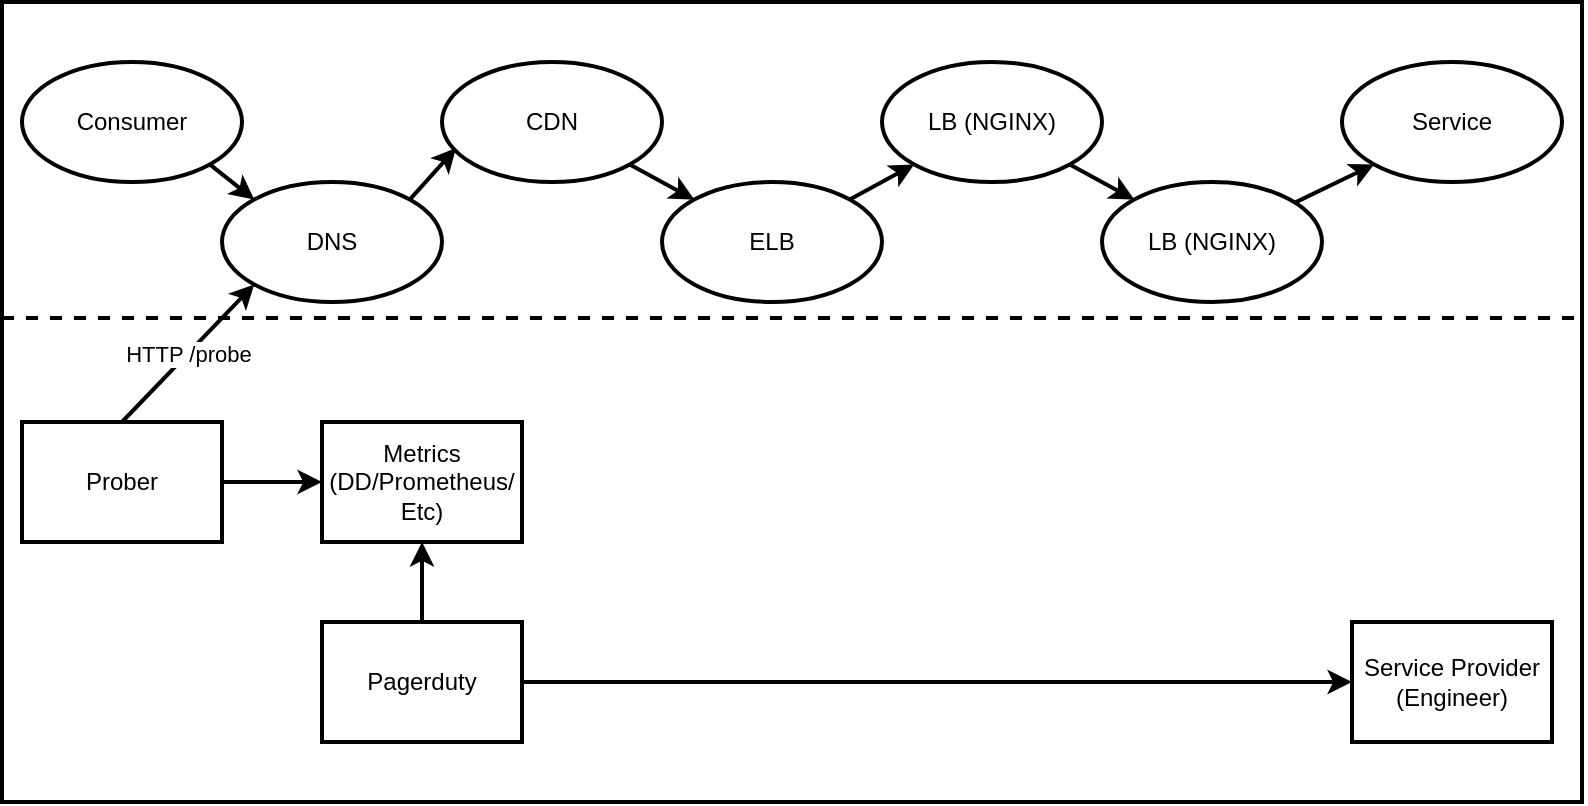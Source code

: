 <mxfile version="10.7.9" type="device"><diagram id="zTJJ4B16-aN0r0Bekcrd" name="Page-1"><mxGraphModel dx="1707" dy="694" grid="1" gridSize="10" guides="1" tooltips="1" connect="1" arrows="1" fold="1" page="1" pageScale="1" pageWidth="850" pageHeight="1100" math="0" shadow="0"><root><mxCell id="0"/><mxCell id="1" parent="0"/><mxCell id="x3LN4bq1aGaw1o-7tpyV-11" value="" style="rounded=0;whiteSpace=wrap;html=1;strokeWidth=2;" vertex="1" parent="1"><mxGeometry x="-20" y="30" width="790" height="400" as="geometry"/></mxCell><mxCell id="bZ2OGQMVnVDAwlNuAeu6-1" value="Consumer" style="ellipse;whiteSpace=wrap;html=1;strokeWidth=2;" parent="1" vertex="1"><mxGeometry x="-10" y="60" width="110" height="60" as="geometry"/></mxCell><mxCell id="bZ2OGQMVnVDAwlNuAeu6-2" value="DNS" style="ellipse;whiteSpace=wrap;html=1;strokeWidth=2;" parent="1" vertex="1"><mxGeometry x="90" y="120" width="110" height="60" as="geometry"/></mxCell><mxCell id="bZ2OGQMVnVDAwlNuAeu6-4" value="CDN" style="ellipse;whiteSpace=wrap;html=1;strokeWidth=2;" parent="1" vertex="1"><mxGeometry x="200" y="60" width="110" height="60" as="geometry"/></mxCell><mxCell id="bZ2OGQMVnVDAwlNuAeu6-6" value="ELB" style="ellipse;whiteSpace=wrap;html=1;strokeWidth=2;" parent="1" vertex="1"><mxGeometry x="310" y="120" width="110" height="60" as="geometry"/></mxCell><mxCell id="bZ2OGQMVnVDAwlNuAeu6-7" value="LB (NGINX)" style="ellipse;whiteSpace=wrap;html=1;strokeWidth=2;" parent="1" vertex="1"><mxGeometry x="420" y="60" width="110" height="60" as="geometry"/></mxCell><mxCell id="bZ2OGQMVnVDAwlNuAeu6-8" value="LB (NGINX)" style="ellipse;whiteSpace=wrap;html=1;strokeWidth=2;" parent="1" vertex="1"><mxGeometry x="530" y="120" width="110" height="60" as="geometry"/></mxCell><mxCell id="bZ2OGQMVnVDAwlNuAeu6-9" value="" style="endArrow=classic;html=1;exitX=1;exitY=1;exitDx=0;exitDy=0;entryX=0;entryY=0;entryDx=0;entryDy=0;strokeWidth=2;" parent="1" source="bZ2OGQMVnVDAwlNuAeu6-1" target="bZ2OGQMVnVDAwlNuAeu6-2" edge="1"><mxGeometry width="50" height="50" relative="1" as="geometry"><mxPoint x="-10" y="250" as="sourcePoint"/><mxPoint x="40" y="200" as="targetPoint"/></mxGeometry></mxCell><mxCell id="bZ2OGQMVnVDAwlNuAeu6-10" value="" style="endArrow=classic;html=1;exitX=1;exitY=0;exitDx=0;exitDy=0;entryX=0.064;entryY=0.717;entryDx=0;entryDy=0;entryPerimeter=0;strokeWidth=2;" parent="1" source="bZ2OGQMVnVDAwlNuAeu6-2" target="bZ2OGQMVnVDAwlNuAeu6-4" edge="1"><mxGeometry width="50" height="50" relative="1" as="geometry"><mxPoint x="94" y="121" as="sourcePoint"/><mxPoint x="116" y="139" as="targetPoint"/></mxGeometry></mxCell><mxCell id="bZ2OGQMVnVDAwlNuAeu6-12" value="" style="endArrow=classic;html=1;exitX=1;exitY=1;exitDx=0;exitDy=0;entryX=0;entryY=0;entryDx=0;entryDy=0;strokeWidth=2;" parent="1" source="bZ2OGQMVnVDAwlNuAeu6-4" target="bZ2OGQMVnVDAwlNuAeu6-6" edge="1"><mxGeometry width="50" height="50" relative="1" as="geometry"><mxPoint x="194" y="139" as="sourcePoint"/><mxPoint x="217" y="113" as="targetPoint"/></mxGeometry></mxCell><mxCell id="bZ2OGQMVnVDAwlNuAeu6-13" value="" style="endArrow=classic;html=1;exitX=1;exitY=0;exitDx=0;exitDy=0;entryX=0;entryY=1;entryDx=0;entryDy=0;strokeWidth=2;" parent="1" source="bZ2OGQMVnVDAwlNuAeu6-6" target="bZ2OGQMVnVDAwlNuAeu6-7" edge="1"><mxGeometry width="50" height="50" relative="1" as="geometry"><mxPoint x="204" y="149" as="sourcePoint"/><mxPoint x="227" y="123" as="targetPoint"/></mxGeometry></mxCell><mxCell id="bZ2OGQMVnVDAwlNuAeu6-14" value="" style="endArrow=classic;html=1;exitX=1;exitY=1;exitDx=0;exitDy=0;entryX=0;entryY=0;entryDx=0;entryDy=0;strokeWidth=2;" parent="1" source="bZ2OGQMVnVDAwlNuAeu6-7" target="bZ2OGQMVnVDAwlNuAeu6-8" edge="1"><mxGeometry width="50" height="50" relative="1" as="geometry"><mxPoint x="414" y="139" as="sourcePoint"/><mxPoint x="446" y="121" as="targetPoint"/></mxGeometry></mxCell><mxCell id="bZ2OGQMVnVDAwlNuAeu6-16" value="Service" style="ellipse;whiteSpace=wrap;html=1;strokeWidth=2;" parent="1" vertex="1"><mxGeometry x="650" y="60" width="110" height="60" as="geometry"/></mxCell><mxCell id="bZ2OGQMVnVDAwlNuAeu6-17" value="" style="endArrow=classic;html=1;entryX=0;entryY=1;entryDx=0;entryDy=0;strokeWidth=2;" parent="1" source="bZ2OGQMVnVDAwlNuAeu6-8" target="bZ2OGQMVnVDAwlNuAeu6-16" edge="1"><mxGeometry width="50" height="50" relative="1" as="geometry"><mxPoint x="524" y="121" as="sourcePoint"/><mxPoint x="556" y="139" as="targetPoint"/></mxGeometry></mxCell><mxCell id="x3LN4bq1aGaw1o-7tpyV-5" value="" style="edgeStyle=orthogonalEdgeStyle;rounded=0;orthogonalLoop=1;jettySize=auto;html=1;strokeWidth=2;" edge="1" parent="1" source="x3LN4bq1aGaw1o-7tpyV-1" target="x3LN4bq1aGaw1o-7tpyV-4"><mxGeometry relative="1" as="geometry"/></mxCell><mxCell id="x3LN4bq1aGaw1o-7tpyV-1" value="Prober" style="rounded=0;whiteSpace=wrap;html=1;strokeWidth=2;" vertex="1" parent="1"><mxGeometry x="-10" y="240" width="100" height="60" as="geometry"/></mxCell><mxCell id="x3LN4bq1aGaw1o-7tpyV-2" value="HTTP /probe" style="endArrow=classic;html=1;entryX=0;entryY=1;entryDx=0;entryDy=0;exitX=0.5;exitY=0;exitDx=0;exitDy=0;strokeWidth=2;" edge="1" parent="1" source="x3LN4bq1aGaw1o-7tpyV-1" target="bZ2OGQMVnVDAwlNuAeu6-2"><mxGeometry width="50" height="50" relative="1" as="geometry"><mxPoint x="-10" y="370" as="sourcePoint"/><mxPoint x="40" y="320" as="targetPoint"/></mxGeometry></mxCell><mxCell id="x3LN4bq1aGaw1o-7tpyV-4" value="Metrics&lt;br&gt;(DD/Prometheus/&lt;br&gt;Etc)&lt;br&gt;" style="rounded=0;whiteSpace=wrap;html=1;strokeWidth=2;" vertex="1" parent="1"><mxGeometry x="140" y="240" width="100" height="60" as="geometry"/></mxCell><mxCell id="x3LN4bq1aGaw1o-7tpyV-7" value="" style="edgeStyle=orthogonalEdgeStyle;rounded=0;orthogonalLoop=1;jettySize=auto;html=1;strokeWidth=2;" edge="1" parent="1" source="x3LN4bq1aGaw1o-7tpyV-6" target="x3LN4bq1aGaw1o-7tpyV-4"><mxGeometry relative="1" as="geometry"/></mxCell><mxCell id="x3LN4bq1aGaw1o-7tpyV-10" value="" style="edgeStyle=orthogonalEdgeStyle;rounded=0;orthogonalLoop=1;jettySize=auto;html=1;entryX=0;entryY=0.5;entryDx=0;entryDy=0;strokeWidth=2;" edge="1" parent="1" source="x3LN4bq1aGaw1o-7tpyV-6" target="x3LN4bq1aGaw1o-7tpyV-8"><mxGeometry relative="1" as="geometry"><mxPoint x="320" y="370" as="targetPoint"/></mxGeometry></mxCell><mxCell id="x3LN4bq1aGaw1o-7tpyV-6" value="Pagerduty" style="rounded=0;whiteSpace=wrap;html=1;strokeWidth=2;" vertex="1" parent="1"><mxGeometry x="140" y="340" width="100" height="60" as="geometry"/></mxCell><mxCell id="x3LN4bq1aGaw1o-7tpyV-8" value="Service Provider&lt;br&gt;(Engineer)&lt;br&gt;" style="rounded=0;whiteSpace=wrap;html=1;strokeWidth=2;" vertex="1" parent="1"><mxGeometry x="655" y="340" width="100" height="60" as="geometry"/></mxCell><mxCell id="x3LN4bq1aGaw1o-7tpyV-12" value="" style="endArrow=none;dashed=1;html=1;strokeWidth=2;entryX=1;entryY=0.395;entryDx=0;entryDy=0;entryPerimeter=0;" edge="1" parent="1" target="x3LN4bq1aGaw1o-7tpyV-11"><mxGeometry width="50" height="50" relative="1" as="geometry"><mxPoint x="-20" y="188" as="sourcePoint"/><mxPoint x="30" y="450" as="targetPoint"/></mxGeometry></mxCell></root></mxGraphModel></diagram></mxfile>